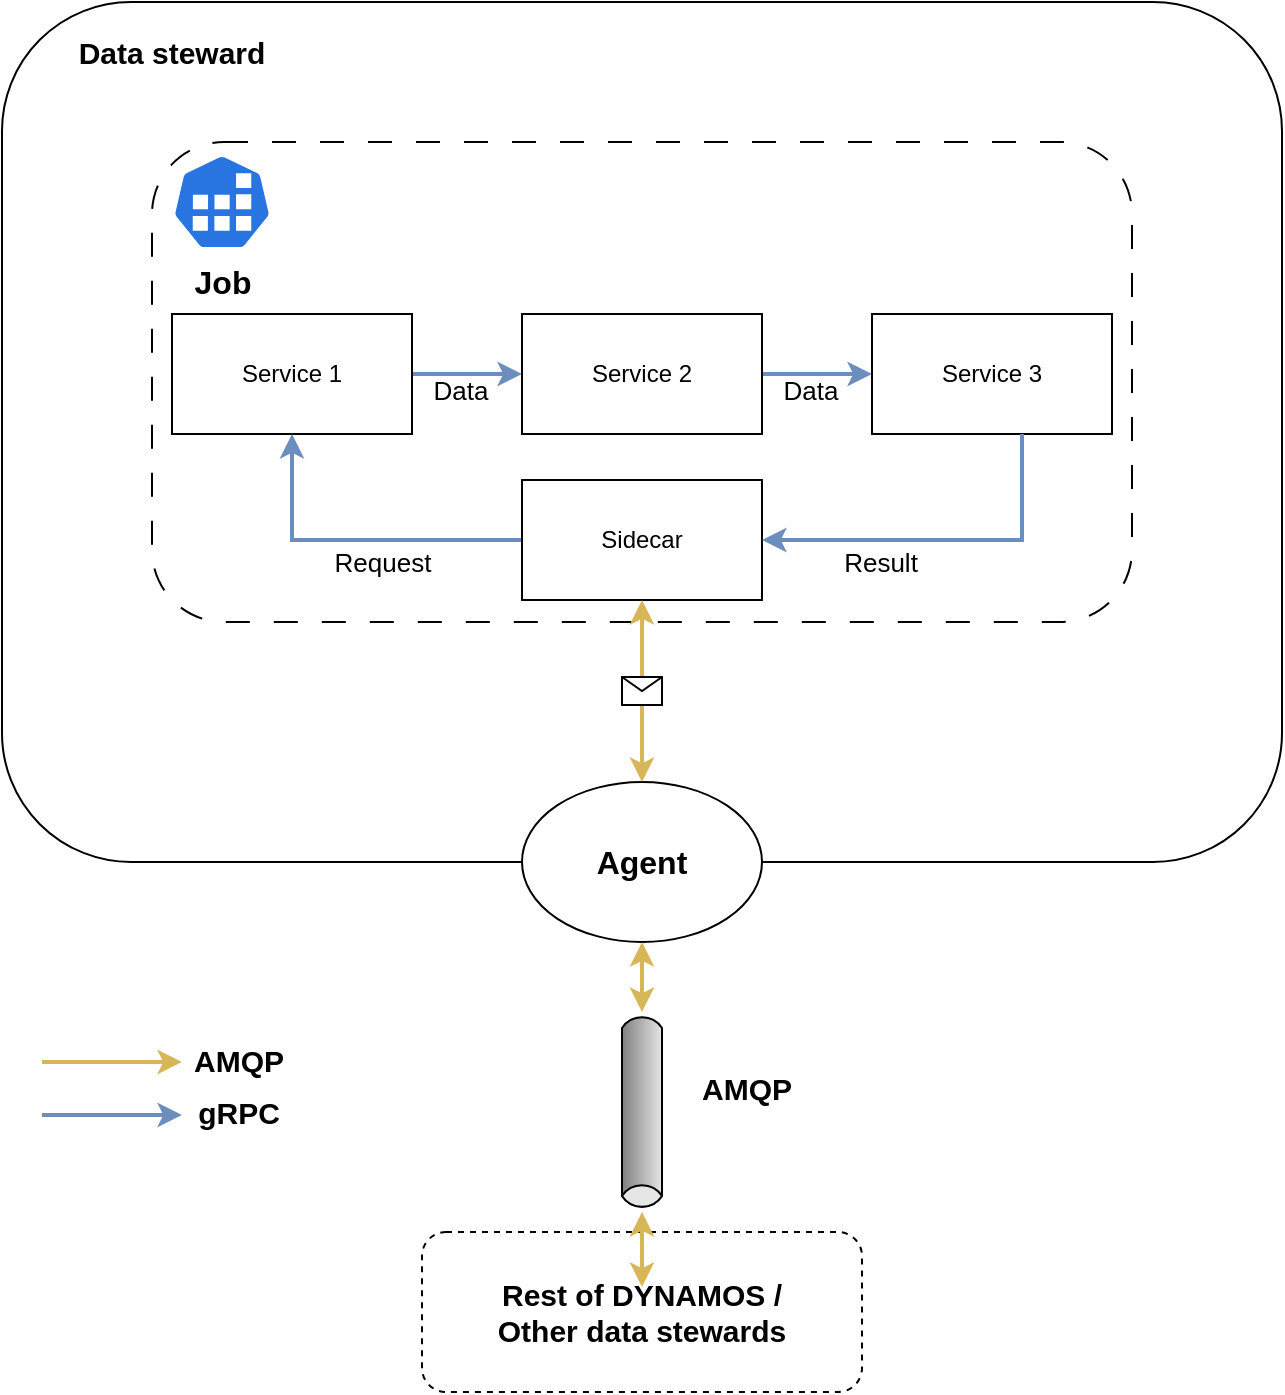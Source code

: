<mxfile version="21.6.5" type="device">
  <diagram name="Page-1" id="l_U9TE8VM8Wb_cqC_3wU">
    <mxGraphModel dx="1120" dy="832" grid="1" gridSize="10" guides="1" tooltips="1" connect="1" arrows="1" fold="1" page="1" pageScale="1" pageWidth="1169" pageHeight="827" math="0" shadow="0">
      <root>
        <mxCell id="0" />
        <mxCell id="1" parent="0" />
        <mxCell id="bcFj_FvfjHGWvFLV_pOK-1" value="" style="rounded=1;whiteSpace=wrap;html=1;" parent="1" vertex="1">
          <mxGeometry x="210" y="90" width="640" height="430" as="geometry" />
        </mxCell>
        <mxCell id="bcFj_FvfjHGWvFLV_pOK-15" value="" style="rounded=1;whiteSpace=wrap;html=1;dashed=1;dashPattern=12 12;" parent="1" vertex="1">
          <mxGeometry x="285" y="160" width="490" height="240" as="geometry" />
        </mxCell>
        <mxCell id="bcFj_FvfjHGWvFLV_pOK-2" value="&lt;font style=&quot;font-size: 15px;&quot;&gt;&lt;b&gt;Data steward&lt;/b&gt;&lt;/font&gt;" style="text;html=1;strokeColor=none;fillColor=none;align=center;verticalAlign=middle;whiteSpace=wrap;rounded=0;" parent="1" vertex="1">
          <mxGeometry x="230" y="100" width="130" height="30" as="geometry" />
        </mxCell>
        <mxCell id="bcFj_FvfjHGWvFLV_pOK-3" value="&lt;b&gt;&lt;font style=&quot;font-size: 16px;&quot;&gt;Agent&lt;/font&gt;&lt;/b&gt;" style="ellipse;whiteSpace=wrap;html=1;" parent="1" vertex="1">
          <mxGeometry x="470" y="480" width="120" height="80" as="geometry" />
        </mxCell>
        <mxCell id="bcFj_FvfjHGWvFLV_pOK-5" value="" style="rounded=1;whiteSpace=wrap;html=1;dashed=1;" parent="1" vertex="1">
          <mxGeometry x="420" y="705" width="220" height="80" as="geometry" />
        </mxCell>
        <mxCell id="bcFj_FvfjHGWvFLV_pOK-10" style="edgeStyle=orthogonalEdgeStyle;rounded=0;orthogonalLoop=1;jettySize=auto;html=1;entryX=0.5;entryY=1;entryDx=0;entryDy=0;startArrow=classic;startFill=1;fillColor=#fff2cc;strokeColor=#d6b656;strokeWidth=2;" parent="1" source="bcFj_FvfjHGWvFLV_pOK-6" target="bcFj_FvfjHGWvFLV_pOK-3" edge="1">
          <mxGeometry relative="1" as="geometry" />
        </mxCell>
        <mxCell id="bcFj_FvfjHGWvFLV_pOK-12" style="edgeStyle=orthogonalEdgeStyle;rounded=0;orthogonalLoop=1;jettySize=auto;html=1;entryX=0.5;entryY=0;entryDx=0;entryDy=0;startArrow=classic;startFill=1;fillColor=#fff2cc;strokeColor=#d6b656;strokeWidth=2;" parent="1" source="bcFj_FvfjHGWvFLV_pOK-6" target="bcFj_FvfjHGWvFLV_pOK-7" edge="1">
          <mxGeometry relative="1" as="geometry" />
        </mxCell>
        <mxCell id="bcFj_FvfjHGWvFLV_pOK-6" value="" style="strokeWidth=1;outlineConnect=0;dashed=0;align=center;html=1;fontSize=8;shape=mxgraph.eip.messageChannel;verticalLabelPosition=bottom;labelBackgroundColor=#ffffff;verticalAlign=top;rotation=90;" parent="1" vertex="1">
          <mxGeometry x="480" y="635" width="100" height="20" as="geometry" />
        </mxCell>
        <mxCell id="bcFj_FvfjHGWvFLV_pOK-7" value="&lt;font style=&quot;font-size: 15px;&quot;&gt;&lt;b&gt;Rest of DYNAMOS / Other data stewards&lt;/b&gt;&lt;/font&gt;" style="text;html=1;strokeColor=none;fillColor=none;align=center;verticalAlign=middle;whiteSpace=wrap;rounded=0;" parent="1" vertex="1">
          <mxGeometry x="455" y="732.5" width="150" height="25" as="geometry" />
        </mxCell>
        <mxCell id="bcFj_FvfjHGWvFLV_pOK-9" value="&lt;font style=&quot;font-size: 15px;&quot;&gt;&lt;b&gt;AMQP&lt;/b&gt;&lt;/font&gt;" style="text;html=1;strokeColor=none;fillColor=none;align=center;verticalAlign=middle;whiteSpace=wrap;rounded=0;" parent="1" vertex="1">
          <mxGeometry x="560" y="620" width="45" height="25" as="geometry" />
        </mxCell>
        <mxCell id="bcFj_FvfjHGWvFLV_pOK-14" value="&lt;b&gt;&lt;font style=&quot;font-size: 16px;&quot;&gt;Job&lt;/font&gt;&lt;/b&gt;" style="sketch=0;html=1;dashed=0;whitespace=wrap;fillColor=#2875E2;strokeColor=#ffffff;points=[[0.005,0.63,0],[0.1,0.2,0],[0.9,0.2,0],[0.5,0,0],[0.995,0.63,0],[0.72,0.99,0],[0.5,1,0],[0.28,0.99,0]];verticalLabelPosition=bottom;align=center;verticalAlign=top;shape=mxgraph.kubernetes.icon;prIcon=job" parent="1" vertex="1">
          <mxGeometry x="295" y="166" width="50" height="48" as="geometry" />
        </mxCell>
        <mxCell id="bcFj_FvfjHGWvFLV_pOK-19" style="edgeStyle=orthogonalEdgeStyle;rounded=0;orthogonalLoop=1;jettySize=auto;html=1;entryX=0;entryY=0.5;entryDx=0;entryDy=0;fillColor=#dae8fc;strokeColor=#6c8ebf;strokeWidth=2;" parent="1" source="bcFj_FvfjHGWvFLV_pOK-16" target="bcFj_FvfjHGWvFLV_pOK-17" edge="1">
          <mxGeometry relative="1" as="geometry" />
        </mxCell>
        <mxCell id="bcFj_FvfjHGWvFLV_pOK-22" value="Data" style="edgeLabel;html=1;align=center;verticalAlign=middle;resizable=0;points=[];fontSize=13;" parent="bcFj_FvfjHGWvFLV_pOK-19" vertex="1" connectable="0">
          <mxGeometry x="0.026" y="-1" relative="1" as="geometry">
            <mxPoint x="-4" y="7" as="offset" />
          </mxGeometry>
        </mxCell>
        <mxCell id="bcFj_FvfjHGWvFLV_pOK-16" value="Service 1" style="rounded=0;whiteSpace=wrap;html=1;" parent="1" vertex="1">
          <mxGeometry x="295" y="246" width="120" height="60" as="geometry" />
        </mxCell>
        <mxCell id="bcFj_FvfjHGWvFLV_pOK-20" style="edgeStyle=orthogonalEdgeStyle;rounded=0;orthogonalLoop=1;jettySize=auto;html=1;entryX=0;entryY=0.5;entryDx=0;entryDy=0;fillColor=#dae8fc;strokeColor=#6c8ebf;strokeWidth=2;" parent="1" source="bcFj_FvfjHGWvFLV_pOK-17" target="bcFj_FvfjHGWvFLV_pOK-18" edge="1">
          <mxGeometry relative="1" as="geometry" />
        </mxCell>
        <mxCell id="bcFj_FvfjHGWvFLV_pOK-21" value="Data" style="edgeLabel;html=1;align=center;verticalAlign=middle;resizable=0;points=[];fontSize=13;" parent="bcFj_FvfjHGWvFLV_pOK-20" vertex="1" connectable="0">
          <mxGeometry x="0.046" y="-1" relative="1" as="geometry">
            <mxPoint x="-5" y="7" as="offset" />
          </mxGeometry>
        </mxCell>
        <mxCell id="bcFj_FvfjHGWvFLV_pOK-17" value="Service 2" style="rounded=0;whiteSpace=wrap;html=1;" parent="1" vertex="1">
          <mxGeometry x="470" y="246" width="120" height="60" as="geometry" />
        </mxCell>
        <mxCell id="bcFj_FvfjHGWvFLV_pOK-18" value="Service 3" style="rounded=0;whiteSpace=wrap;html=1;" parent="1" vertex="1">
          <mxGeometry x="645" y="246" width="120" height="60" as="geometry" />
        </mxCell>
        <mxCell id="MKfOO1UCG0V61yar5A6D-1" value="" style="endArrow=classic;html=1;rounded=0;fillColor=#fff2cc;strokeColor=#d6b656;strokeWidth=2;" parent="1" edge="1">
          <mxGeometry width="50" height="50" relative="1" as="geometry">
            <mxPoint x="230" y="620" as="sourcePoint" />
            <mxPoint x="300" y="620" as="targetPoint" />
          </mxGeometry>
        </mxCell>
        <mxCell id="MKfOO1UCG0V61yar5A6D-2" value="&lt;font style=&quot;font-size: 15px;&quot;&gt;&lt;b&gt;AMQP&lt;/b&gt;&lt;/font&gt;" style="text;html=1;strokeColor=none;fillColor=none;align=center;verticalAlign=middle;whiteSpace=wrap;rounded=0;" parent="1" vertex="1">
          <mxGeometry x="306" y="606" width="45" height="25" as="geometry" />
        </mxCell>
        <mxCell id="MKfOO1UCG0V61yar5A6D-5" value="" style="endArrow=classic;html=1;rounded=0;strokeWidth=2;fillColor=#dae8fc;strokeColor=#6c8ebf;" parent="1" edge="1">
          <mxGeometry width="50" height="50" relative="1" as="geometry">
            <mxPoint x="230" y="646.5" as="sourcePoint" />
            <mxPoint x="300" y="646.5" as="targetPoint" />
          </mxGeometry>
        </mxCell>
        <mxCell id="MKfOO1UCG0V61yar5A6D-6" value="&lt;font style=&quot;font-size: 15px;&quot;&gt;&lt;b&gt;gRPC&lt;/b&gt;&lt;/font&gt;" style="text;html=1;strokeColor=none;fillColor=none;align=center;verticalAlign=middle;whiteSpace=wrap;rounded=0;" parent="1" vertex="1">
          <mxGeometry x="306" y="632.5" width="45" height="25" as="geometry" />
        </mxCell>
        <mxCell id="D8iI0oHs7c-IDb8tcbXQ-2" value="messages" parent="0" visible="0" />
        <mxCell id="D8iI0oHs7c-IDb8tcbXQ-3" value="" style="endArrow=classic;html=1;rounded=0;exitX=0.5;exitY=0;exitDx=0;exitDy=0;entryX=0.5;entryY=1;entryDx=0;entryDy=0;fillColor=#fff2cc;strokeColor=#d6b656;strokeWidth=2;" parent="D8iI0oHs7c-IDb8tcbXQ-2" source="bcFj_FvfjHGWvFLV_pOK-3" target="bcFj_FvfjHGWvFLV_pOK-16" edge="1">
          <mxGeometry relative="1" as="geometry">
            <mxPoint x="488" y="492" as="sourcePoint" />
            <mxPoint x="386" y="306" as="targetPoint" />
          </mxGeometry>
        </mxCell>
        <mxCell id="D8iI0oHs7c-IDb8tcbXQ-4" value="" style="shape=message;html=1;outlineConnect=0;" parent="D8iI0oHs7c-IDb8tcbXQ-3" vertex="1">
          <mxGeometry width="20" height="14" relative="1" as="geometry">
            <mxPoint x="13" y="32" as="offset" />
          </mxGeometry>
        </mxCell>
        <mxCell id="D8iI0oHs7c-IDb8tcbXQ-5" value="&lt;font style=&quot;font-size: 14px;&quot;&gt;AMQP&lt;br&gt;data request&lt;br&gt;&lt;/font&gt;" style="text;html=1;strokeColor=none;fillColor=none;align=center;verticalAlign=middle;whiteSpace=wrap;rounded=0;" parent="D8iI0oHs7c-IDb8tcbXQ-2" vertex="1">
          <mxGeometry x="390" y="425" width="45" height="25" as="geometry" />
        </mxCell>
        <mxCell id="D8iI0oHs7c-IDb8tcbXQ-6" value="" style="endArrow=classic;html=1;rounded=0;exitX=0.5;exitY=1;exitDx=0;exitDy=0;entryX=0.5;entryY=0;entryDx=0;entryDy=0;fillColor=#fff2cc;strokeColor=#d6b656;strokeWidth=2;" parent="D8iI0oHs7c-IDb8tcbXQ-2" source="bcFj_FvfjHGWvFLV_pOK-18" target="bcFj_FvfjHGWvFLV_pOK-3" edge="1">
          <mxGeometry relative="1" as="geometry">
            <mxPoint x="750" y="306" as="sourcePoint" />
            <mxPoint x="564" y="487" as="targetPoint" />
          </mxGeometry>
        </mxCell>
        <mxCell id="D8iI0oHs7c-IDb8tcbXQ-7" value="" style="shape=message;html=1;outlineConnect=0;" parent="D8iI0oHs7c-IDb8tcbXQ-6" vertex="1">
          <mxGeometry width="20" height="14" relative="1" as="geometry">
            <mxPoint x="-52" y="34" as="offset" />
          </mxGeometry>
        </mxCell>
        <mxCell id="D8iI0oHs7c-IDb8tcbXQ-8" value="&lt;font style=&quot;font-size: 14px;&quot;&gt;AMQP&lt;br&gt;Result&lt;br&gt;&lt;/font&gt;" style="text;html=1;strokeColor=none;fillColor=none;align=center;verticalAlign=middle;whiteSpace=wrap;rounded=0;" parent="D8iI0oHs7c-IDb8tcbXQ-2" vertex="1">
          <mxGeometry x="640" y="425" width="45" height="25" as="geometry" />
        </mxCell>
        <mxCell id="D8iI0oHs7c-IDb8tcbXQ-9" value="service3" parent="0" />
        <mxCell id="D8iI0oHs7c-IDb8tcbXQ-12" style="edgeStyle=orthogonalEdgeStyle;rounded=0;orthogonalLoop=1;jettySize=auto;html=1;fillColor=#dae8fc;strokeColor=#6c8ebf;strokeWidth=2;" parent="D8iI0oHs7c-IDb8tcbXQ-9" source="D8iI0oHs7c-IDb8tcbXQ-10" target="bcFj_FvfjHGWvFLV_pOK-16" edge="1">
          <mxGeometry relative="1" as="geometry" />
        </mxCell>
        <mxCell id="D8iI0oHs7c-IDb8tcbXQ-16" value="Request" style="edgeLabel;html=1;align=center;verticalAlign=middle;resizable=0;points=[];fontSize=13;" parent="D8iI0oHs7c-IDb8tcbXQ-12" vertex="1" connectable="0">
          <mxGeometry x="-0.298" relative="1" as="geometry">
            <mxPoint x="-11" y="11" as="offset" />
          </mxGeometry>
        </mxCell>
        <mxCell id="D8iI0oHs7c-IDb8tcbXQ-10" value="Sidecar" style="rounded=0;whiteSpace=wrap;html=1;" parent="D8iI0oHs7c-IDb8tcbXQ-9" vertex="1">
          <mxGeometry x="470" y="329" width="120" height="60" as="geometry" />
        </mxCell>
        <mxCell id="D8iI0oHs7c-IDb8tcbXQ-11" style="edgeStyle=orthogonalEdgeStyle;rounded=0;orthogonalLoop=1;jettySize=auto;html=1;entryX=1;entryY=0.5;entryDx=0;entryDy=0;fillColor=#dae8fc;strokeColor=#6c8ebf;strokeWidth=2;" parent="D8iI0oHs7c-IDb8tcbXQ-9" source="bcFj_FvfjHGWvFLV_pOK-18" target="D8iI0oHs7c-IDb8tcbXQ-10" edge="1">
          <mxGeometry relative="1" as="geometry">
            <Array as="points">
              <mxPoint x="720" y="359" />
            </Array>
          </mxGeometry>
        </mxCell>
        <mxCell id="D8iI0oHs7c-IDb8tcbXQ-17" value="Result" style="edgeLabel;html=1;align=center;verticalAlign=middle;resizable=0;points=[];fontSize=13;" parent="D8iI0oHs7c-IDb8tcbXQ-11" vertex="1" connectable="0">
          <mxGeometry x="0.355" y="-1" relative="1" as="geometry">
            <mxPoint y="12" as="offset" />
          </mxGeometry>
        </mxCell>
        <mxCell id="D8iI0oHs7c-IDb8tcbXQ-14" value="" style="endArrow=classic;html=1;rounded=0;entryX=0.5;entryY=1;entryDx=0;entryDy=0;exitX=0.5;exitY=0;exitDx=0;exitDy=0;startArrow=classic;startFill=1;fillColor=#fff2cc;strokeColor=#d6b656;strokeWidth=2;" parent="D8iI0oHs7c-IDb8tcbXQ-9" source="bcFj_FvfjHGWvFLV_pOK-3" target="D8iI0oHs7c-IDb8tcbXQ-10" edge="1">
          <mxGeometry relative="1" as="geometry">
            <mxPoint x="370" y="410" as="sourcePoint" />
            <mxPoint x="470" y="410" as="targetPoint" />
          </mxGeometry>
        </mxCell>
        <mxCell id="D8iI0oHs7c-IDb8tcbXQ-15" value="" style="shape=message;html=1;outlineConnect=0;" parent="D8iI0oHs7c-IDb8tcbXQ-14" vertex="1">
          <mxGeometry width="20" height="14" relative="1" as="geometry">
            <mxPoint x="-10" y="-7" as="offset" />
          </mxGeometry>
        </mxCell>
      </root>
    </mxGraphModel>
  </diagram>
</mxfile>
